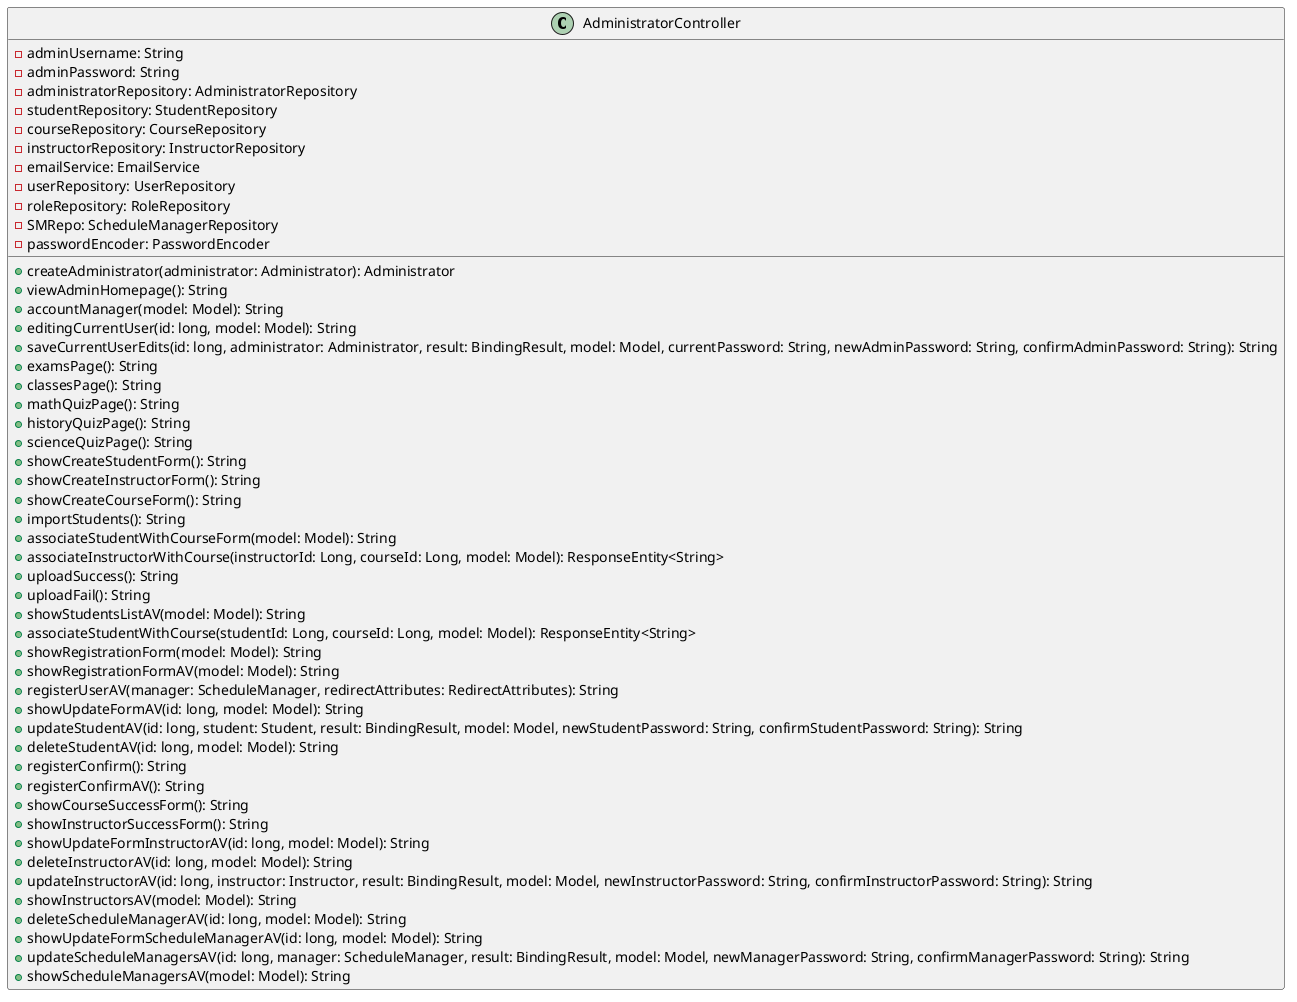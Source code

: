 @startuml
class AdministratorController [[java:edu.sru.thangiah.controller.AdministratorController]] {
	-adminUsername: String
	-adminPassword: String
	-administratorRepository: AdministratorRepository
	-studentRepository: StudentRepository
	-courseRepository: CourseRepository
	-instructorRepository: InstructorRepository
	-emailService: EmailService
	-userRepository: UserRepository
	-roleRepository: RoleRepository
	-SMRepo: ScheduleManagerRepository
	-passwordEncoder: PasswordEncoder
	+createAdministrator(administrator: Administrator): Administrator
	+viewAdminHomepage(): String
	+accountManager(model: Model): String
	+editingCurrentUser(id: long, model: Model): String
	+saveCurrentUserEdits(id: long, administrator: Administrator, result: BindingResult, model: Model, currentPassword: String, newAdminPassword: String, confirmAdminPassword: String): String
	+examsPage(): String
	+classesPage(): String
	+mathQuizPage(): String
	+historyQuizPage(): String
	+scienceQuizPage(): String
	+showCreateStudentForm(): String
	+showCreateInstructorForm(): String
	+showCreateCourseForm(): String
	+importStudents(): String
	+associateStudentWithCourseForm(model: Model): String
	+associateInstructorWithCourse(instructorId: Long, courseId: Long, model: Model): ResponseEntity<String>
	+uploadSuccess(): String
	+uploadFail(): String
	+showStudentsListAV(model: Model): String
	+associateStudentWithCourse(studentId: Long, courseId: Long, model: Model): ResponseEntity<String>
	+showRegistrationForm(model: Model): String
	+showRegistrationFormAV(model: Model): String
	+registerUserAV(manager: ScheduleManager, redirectAttributes: RedirectAttributes): String
	+showUpdateFormAV(id: long, model: Model): String
	+updateStudentAV(id: long, student: Student, result: BindingResult, model: Model, newStudentPassword: String, confirmStudentPassword: String): String
	+deleteStudentAV(id: long, model: Model): String
	+registerConfirm(): String
	+registerConfirmAV(): String
	+showCourseSuccessForm(): String
	+showInstructorSuccessForm(): String
	+showUpdateFormInstructorAV(id: long, model: Model): String
	+deleteInstructorAV(id: long, model: Model): String
	+updateInstructorAV(id: long, instructor: Instructor, result: BindingResult, model: Model, newInstructorPassword: String, confirmInstructorPassword: String): String
	+showInstructorsAV(model: Model): String
	+deleteScheduleManagerAV(id: long, model: Model): String
	+showUpdateFormScheduleManagerAV(id: long, model: Model): String
	+updateScheduleManagersAV(id: long, manager: ScheduleManager, result: BindingResult, model: Model, newManagerPassword: String, confirmManagerPassword: String): String
	+showScheduleManagersAV(model: Model): String
}
@enduml